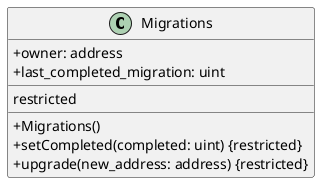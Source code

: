 @startuml
skinparam classAttributeIconSize 0
class Migrations {
+ owner: address
+ last_completed_migration: uint
__
restricted
__
+ Migrations()
+ setCompleted(completed: uint) {restricted}
+ upgrade(new_address: address) {restricted}
}

@enduml